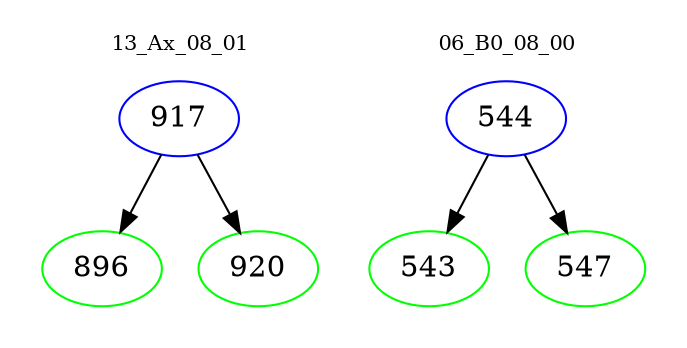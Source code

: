 digraph{
subgraph cluster_0 {
color = white
label = "13_Ax_08_01";
fontsize=10;
T0_917 [label="917", color="blue"]
T0_917 -> T0_896 [color="black"]
T0_896 [label="896", color="green"]
T0_917 -> T0_920 [color="black"]
T0_920 [label="920", color="green"]
}
subgraph cluster_1 {
color = white
label = "06_B0_08_00";
fontsize=10;
T1_544 [label="544", color="blue"]
T1_544 -> T1_543 [color="black"]
T1_543 [label="543", color="green"]
T1_544 -> T1_547 [color="black"]
T1_547 [label="547", color="green"]
}
}
